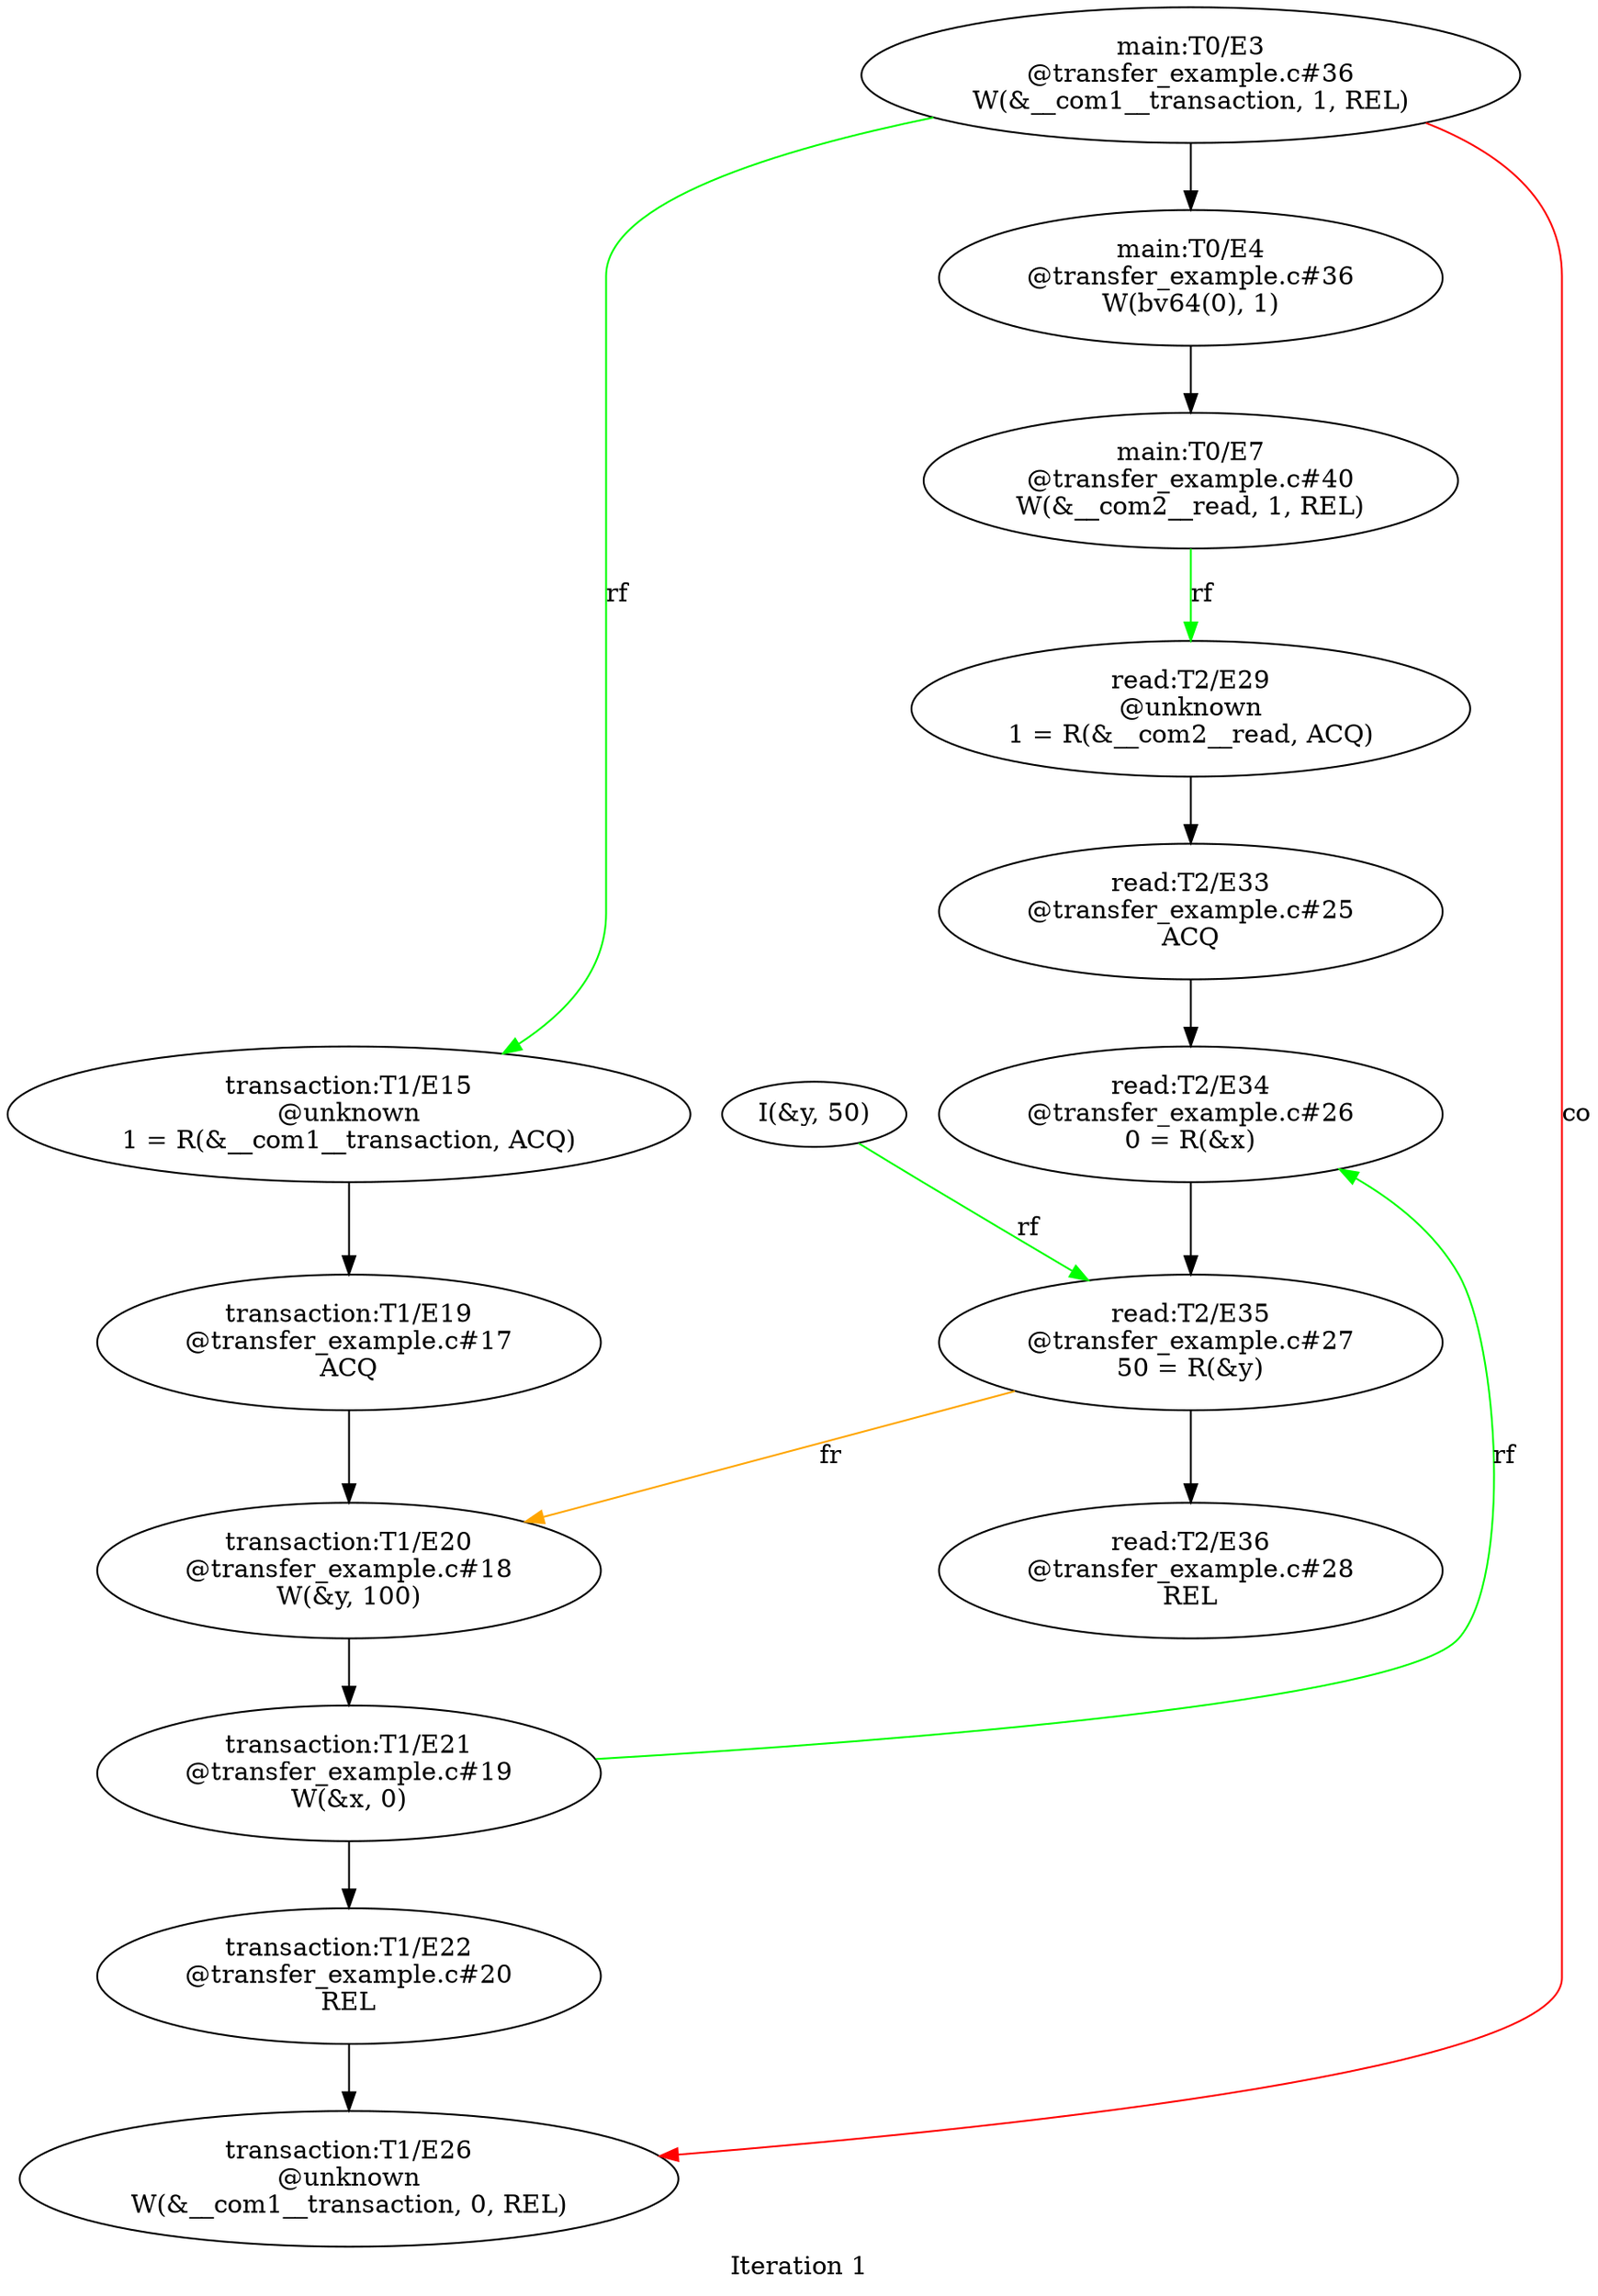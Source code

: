 digraph "Iteration 1" { 
label="Iteration 1" 
subgraph "T0" { 
edge [weight=100] 
"main:T0/E3\n@transfer_example.c#36
W(&__com1__transaction, 1, REL)" -> "main:T0/E4\n@transfer_example.c#36
W(bv64(0), 1)"
"main:T0/E4\n@transfer_example.c#36
W(bv64(0), 1)" -> "main:T0/E7\n@transfer_example.c#40
W(&__com2__read, 1, REL)"

}subgraph "T1" { 
edge [weight=100] 
"transaction:T1/E15\n@unknown
1 = R(&__com1__transaction, ACQ)" -> "transaction:T1/E19\n@transfer_example.c#17
ACQ"
"transaction:T1/E19\n@transfer_example.c#17
ACQ" -> "transaction:T1/E20\n@transfer_example.c#18
W(&y, 100)"
"transaction:T1/E20\n@transfer_example.c#18
W(&y, 100)" -> "transaction:T1/E21\n@transfer_example.c#19
W(&x, 0)"
"transaction:T1/E21\n@transfer_example.c#19
W(&x, 0)" -> "transaction:T1/E22\n@transfer_example.c#20
REL"
"transaction:T1/E22\n@transfer_example.c#20
REL" -> "transaction:T1/E26\n@unknown
W(&__com1__transaction, 0, REL)"

}subgraph "T2" { 
edge [weight=100] 
"read:T2/E29\n@unknown
1 = R(&__com2__read, ACQ)" -> "read:T2/E33\n@transfer_example.c#25
ACQ"
"read:T2/E33\n@transfer_example.c#25
ACQ" -> "read:T2/E34\n@transfer_example.c#26
0 = R(&x)"
"read:T2/E34\n@transfer_example.c#26
0 = R(&x)" -> "read:T2/E35\n@transfer_example.c#27
50 = R(&y)"
"read:T2/E35\n@transfer_example.c#27
50 = R(&y)" -> "read:T2/E36\n@transfer_example.c#28
REL"

}subgraph "ReadFrom" { 
edge [color=green] 
"main:T0/E3\n@transfer_example.c#36
W(&__com1__transaction, 1, REL)" -> "transaction:T1/E15\n@unknown
1 = R(&__com1__transaction, ACQ)" [label=rf]
"main:T0/E7\n@transfer_example.c#40
W(&__com2__read, 1, REL)" -> "read:T2/E29\n@unknown
1 = R(&__com2__read, ACQ)" [label=rf]
"transaction:T1/E21\n@transfer_example.c#19
W(&x, 0)" -> "read:T2/E34\n@transfer_example.c#26
0 = R(&x)" [label=rf]
"I(&y, 50)" -> "read:T2/E35\n@transfer_example.c#27
50 = R(&y)" [label=rf]

}subgraph "FromRead" { 
edge [color=orange] 
"read:T2/E35\n@transfer_example.c#27
50 = R(&y)" -> "transaction:T1/E20\n@transfer_example.c#18
W(&y, 100)" [label=fr]

}subgraph "Coherence" { 
edge [color=red] 
"main:T0/E3\n@transfer_example.c#36
W(&__com1__transaction, 1, REL)" -> "transaction:T1/E26\n@unknown
W(&__com1__transaction, 0, REL)" [label=co]

}
}